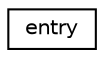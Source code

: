digraph "Graphical Class Hierarchy"
{
  edge [fontname="Helvetica",fontsize="10",labelfontname="Helvetica",labelfontsize="10"];
  node [fontname="Helvetica",fontsize="10",shape=record];
  rankdir="LR";
  Node0 [label="entry",height=0.2,width=0.4,color="black", fillcolor="white", style="filled",URL="$structentry.html"];
}
